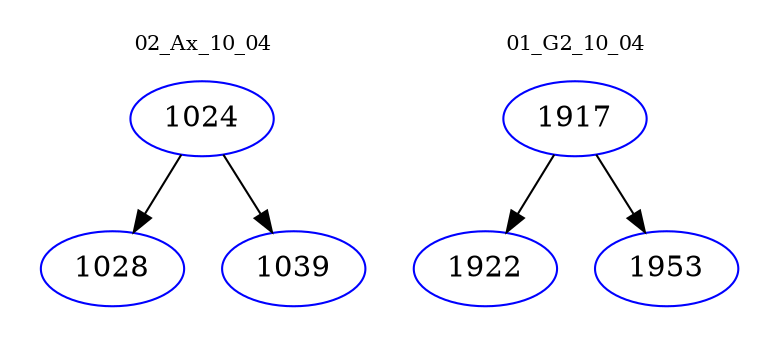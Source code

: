digraph{
subgraph cluster_0 {
color = white
label = "02_Ax_10_04";
fontsize=10;
T0_1024 [label="1024", color="blue"]
T0_1024 -> T0_1028 [color="black"]
T0_1028 [label="1028", color="blue"]
T0_1024 -> T0_1039 [color="black"]
T0_1039 [label="1039", color="blue"]
}
subgraph cluster_1 {
color = white
label = "01_G2_10_04";
fontsize=10;
T1_1917 [label="1917", color="blue"]
T1_1917 -> T1_1922 [color="black"]
T1_1922 [label="1922", color="blue"]
T1_1917 -> T1_1953 [color="black"]
T1_1953 [label="1953", color="blue"]
}
}
